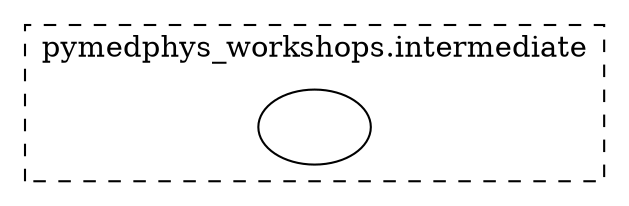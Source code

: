 
                strict digraph  {
                    subgraph cluster_0 {
                        "";
                        label = "pymedphys_workshops.intermediate";
                        style = dashed;
                    }
                }
            